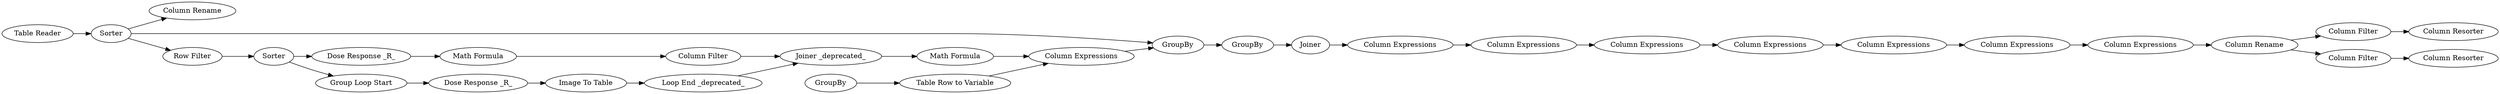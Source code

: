 digraph {
	369 -> 374
	384 -> 390
	365 -> 391
	383 -> 385
	376 -> 404
	379 -> 398
	365 -> 404
	380 -> 382
	370 -> 368
	407 -> 409
	365 -> 366
	373 -> 367
	378 -> 377
	368 -> 410
	371 -> 370
	374 -> 372
	372 -> 381
	399 -> 386
	409 -> 376
	410 -> 372
	398 -> 399
	414 -> 365
	404 -> 375
	367 -> 369
	386 -> 380
	371 -> 373
	377 -> 379
	381 -> 376
	384 -> 383
	375 -> 378
	366 -> 371
	382 -> 384
	390 -> 388
	374 [label="Loop End _deprecated_"]
	377 [label="Column Expressions"]
	365 [label=Sorter]
	367 [label="Dose Response _R_"]
	379 [label="Column Expressions"]
	398 [label="Column Expressions"]
	404 [label=GroupBy]
	381 [label="Math Formula"]
	383 [label="Column Filter"]
	384 [label="Column Rename"]
	366 [label="Row Filter"]
	372 [label="Joiner _deprecated_"]
	373 [label="Group Loop Start"]
	407 [label=GroupBy]
	376 [label="Column Expressions"]
	390 [label="Column Filter"]
	386 [label="Column Expressions"]
	391 [label="Column Rename"]
	385 [label="Column Resorter"]
	382 [label="Column Expressions"]
	369 [label="Image To Table"]
	388 [label="Column Resorter"]
	378 [label=Joiner]
	368 [label="Math Formula"]
	399 [label="Column Expressions"]
	409 [label="Table Row to Variable"]
	414 [label="Table Reader"]
	371 [label=Sorter]
	370 [label="Dose Response _R_"]
	380 [label="Column Expressions"]
	375 [label=GroupBy]
	410 [label="Column Filter"]
	rankdir=LR
}

